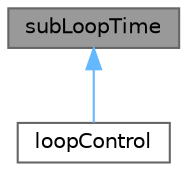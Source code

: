 digraph "subLoopTime"
{
 // LATEX_PDF_SIZE
  bgcolor="transparent";
  edge [fontname=Helvetica,fontsize=10,labelfontname=Helvetica,labelfontsize=10];
  node [fontname=Helvetica,fontsize=10,shape=box,height=0.2,width=0.4];
  Node1 [id="Node000001",label="subLoopTime",height=0.2,width=0.4,color="gray40", fillcolor="grey60", style="filled", fontcolor="black",tooltip="A class for managing sub-loops referencing Time."];
  Node1 -> Node2 [id="edge1_Node000001_Node000002",dir="back",color="steelblue1",style="solid",tooltip=" "];
  Node2 [id="Node000002",label="loopControl",height=0.2,width=0.4,color="gray40", fillcolor="white", style="filled",URL="$classFoam_1_1loopControl.html",tooltip="A class for managing arbitrary loops with the ability to invoke function object execution."];
}

